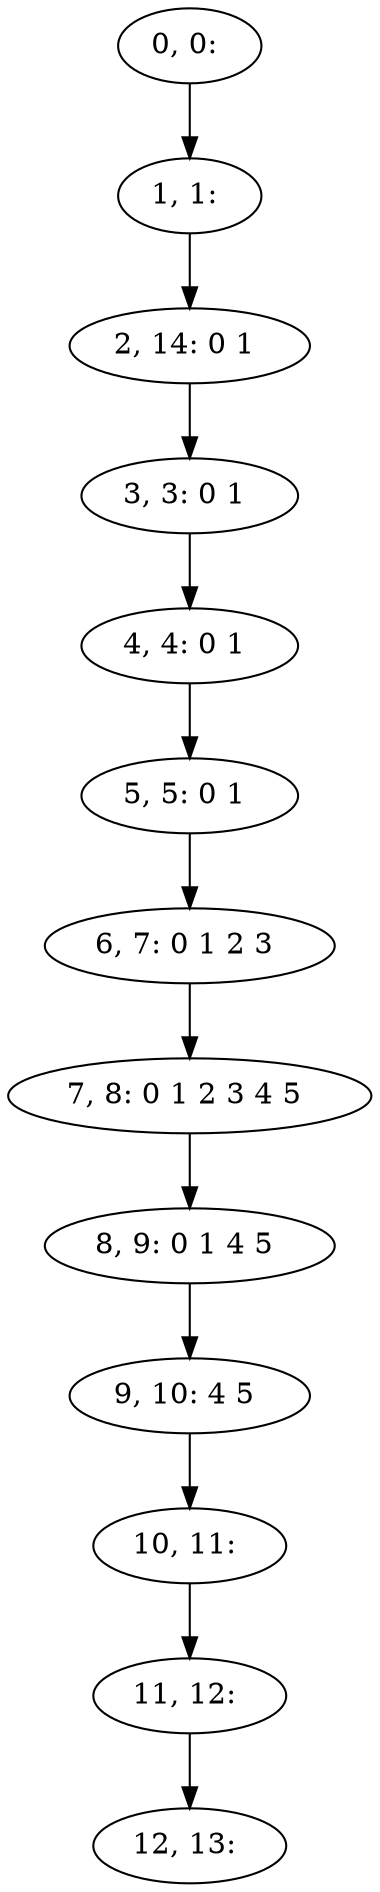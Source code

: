 digraph G {
0[label="0, 0: "];
1[label="1, 1: "];
2[label="2, 14: 0 1 "];
3[label="3, 3: 0 1 "];
4[label="4, 4: 0 1 "];
5[label="5, 5: 0 1 "];
6[label="6, 7: 0 1 2 3 "];
7[label="7, 8: 0 1 2 3 4 5 "];
8[label="8, 9: 0 1 4 5 "];
9[label="9, 10: 4 5 "];
10[label="10, 11: "];
11[label="11, 12: "];
12[label="12, 13: "];
0->1 ;
1->2 ;
2->3 ;
3->4 ;
4->5 ;
5->6 ;
6->7 ;
7->8 ;
8->9 ;
9->10 ;
10->11 ;
11->12 ;
}
